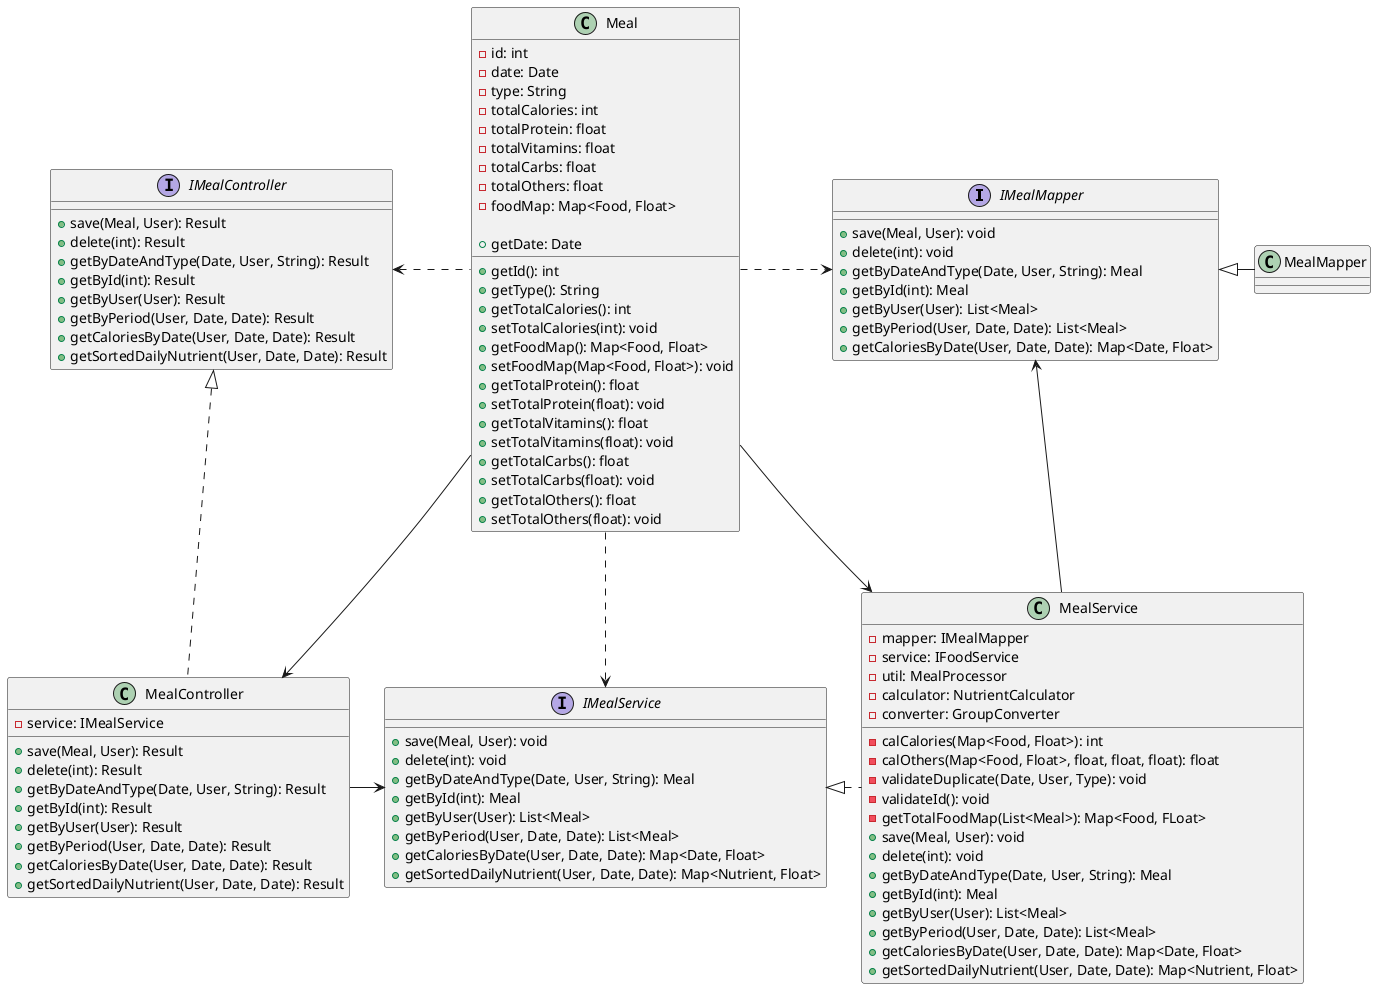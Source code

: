 @startuml
interface IMealMapper {
  + save(Meal, User): void
  + delete(int): void
  + getByDateAndType(Date, User, String): Meal
  + getById(int): Meal
  + getByUser(User): List<Meal>
  + getByPeriod(User, Date, Date): List<Meal>
  + getCaloriesByDate(User, Date, Date): Map<Date, Float>
}

interface IMealService {
    + save(Meal, User): void
    + delete(int): void
    + getByDateAndType(Date, User, String): Meal
    + getById(int): Meal
    + getByUser(User): List<Meal>
    + getByPeriod(User, Date, Date): List<Meal>
    + getCaloriesByDate(User, Date, Date): Map<Date, Float>
    + getSortedDailyNutrient(User, Date, Date): Map<Nutrient, Float>
}

interface IMealController {
    + save(Meal, User): Result
    + delete(int): Result
    + getByDateAndType(Date, User, String): Result
    + getById(int): Result
    + getByUser(User): Result
    + getByPeriod(User, Date, Date): Result
    + getCaloriesByDate(User, Date, Date): Result
    + getSortedDailyNutrient(User, Date, Date): Result
}

class MealController {
  - service: IMealService

  + save(Meal, User): Result
      + delete(int): Result
      + getByDateAndType(Date, User, String): Result
      + getById(int): Result
      + getByUser(User): Result
      + getByPeriod(User, Date, Date): Result
      + getCaloriesByDate(User, Date, Date): Result
      + getSortedDailyNutrient(User, Date, Date): Result
}

class MealService {
  - mapper: IMealMapper
  - service: IFoodService
  - util: MealProcessor
  - calculator: NutrientCalculator
  - converter: GroupConverter

    - calCalories(Map<Food, Float>): int
    - calOthers(Map<Food, Float>, float, float, float): float
    - validateDuplicate(Date, User, Type): void
    - validateId(): void
    - getTotalFoodMap(List<Meal>): Map<Food, FLoat>
    + save(Meal, User): void
    + delete(int): void
    + getByDateAndType(Date, User, String): Meal
    + getById(int): Meal
    + getByUser(User): List<Meal>
    + getByPeriod(User, Date, Date): List<Meal>
    + getCaloriesByDate(User, Date, Date): Map<Date, Float>
    + getSortedDailyNutrient(User, Date, Date): Map<Nutrient, Float>
}

class Meal {
  - id: int
  - date: Date
  - type: String
  - totalCalories: int
  - totalProtein: float
  - totalVitamins: float
  - totalCarbs: float
  - totalOthers: float
  - foodMap: Map<Food, Float>

  + getId(): int
  + getDate: Date
  + getType(): String
  + getTotalCalories(): int
  + setTotalCalories(int): void
  + getFoodMap(): Map<Food, Float>
  + setFoodMap(Map<Food, Float>): void
  + getTotalProtein(): float
  + setTotalProtein(float): void
  + getTotalVitamins(): float
  + setTotalVitamins(float): void
  + getTotalCarbs(): float
  + setTotalCarbs(float): void
  + getTotalOthers(): float
  + setTotalOthers(float): void
}

IMealController <|.down. MealController
MealController -right-> IMealService
IMealService <|.right. MealService
IMealMapper <-- MealService
Meal .left.> IMealController
Meal --> MealController
Meal --> MealService
Meal ..> IMealService
Meal .right.> IMealMapper
MealMapper -left-|> IMealMapper

@enduml